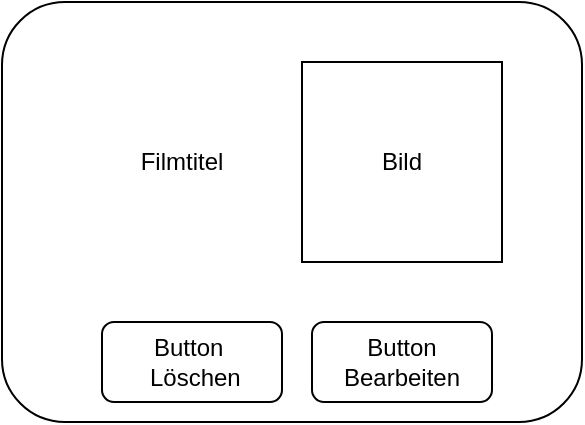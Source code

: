 <mxfile>
    <diagram id="wZYi_lF7au_rLm3weGS6" name="Page-1">
        <mxGraphModel dx="465" dy="523" grid="1" gridSize="10" guides="1" tooltips="1" connect="1" arrows="1" fold="1" page="1" pageScale="1" pageWidth="850" pageHeight="1100" math="0" shadow="0">
            <root>
                <mxCell id="0"/>
                <mxCell id="1" parent="0"/>
                <mxCell id="2" value="" style="rounded=1;whiteSpace=wrap;html=1;" vertex="1" parent="1">
                    <mxGeometry x="80" y="110" width="290" height="210" as="geometry"/>
                </mxCell>
                <mxCell id="3" value="Bild" style="whiteSpace=wrap;html=1;aspect=fixed;" vertex="1" parent="1">
                    <mxGeometry x="230" y="140" width="100" height="100" as="geometry"/>
                </mxCell>
                <mxCell id="4" value="Button&amp;nbsp; &amp;nbsp;Löschen" style="rounded=1;whiteSpace=wrap;html=1;" vertex="1" parent="1">
                    <mxGeometry x="130" y="270" width="90" height="40" as="geometry"/>
                </mxCell>
                <mxCell id="5" value="Button Bearbeiten" style="rounded=1;whiteSpace=wrap;html=1;" vertex="1" parent="1">
                    <mxGeometry x="235" y="270" width="90" height="40" as="geometry"/>
                </mxCell>
                <mxCell id="6" value="Filmtitel" style="text;html=1;strokeColor=none;fillColor=none;align=center;verticalAlign=middle;whiteSpace=wrap;rounded=0;" vertex="1" parent="1">
                    <mxGeometry x="120" y="175" width="100" height="30" as="geometry"/>
                </mxCell>
            </root>
        </mxGraphModel>
    </diagram>
</mxfile>
